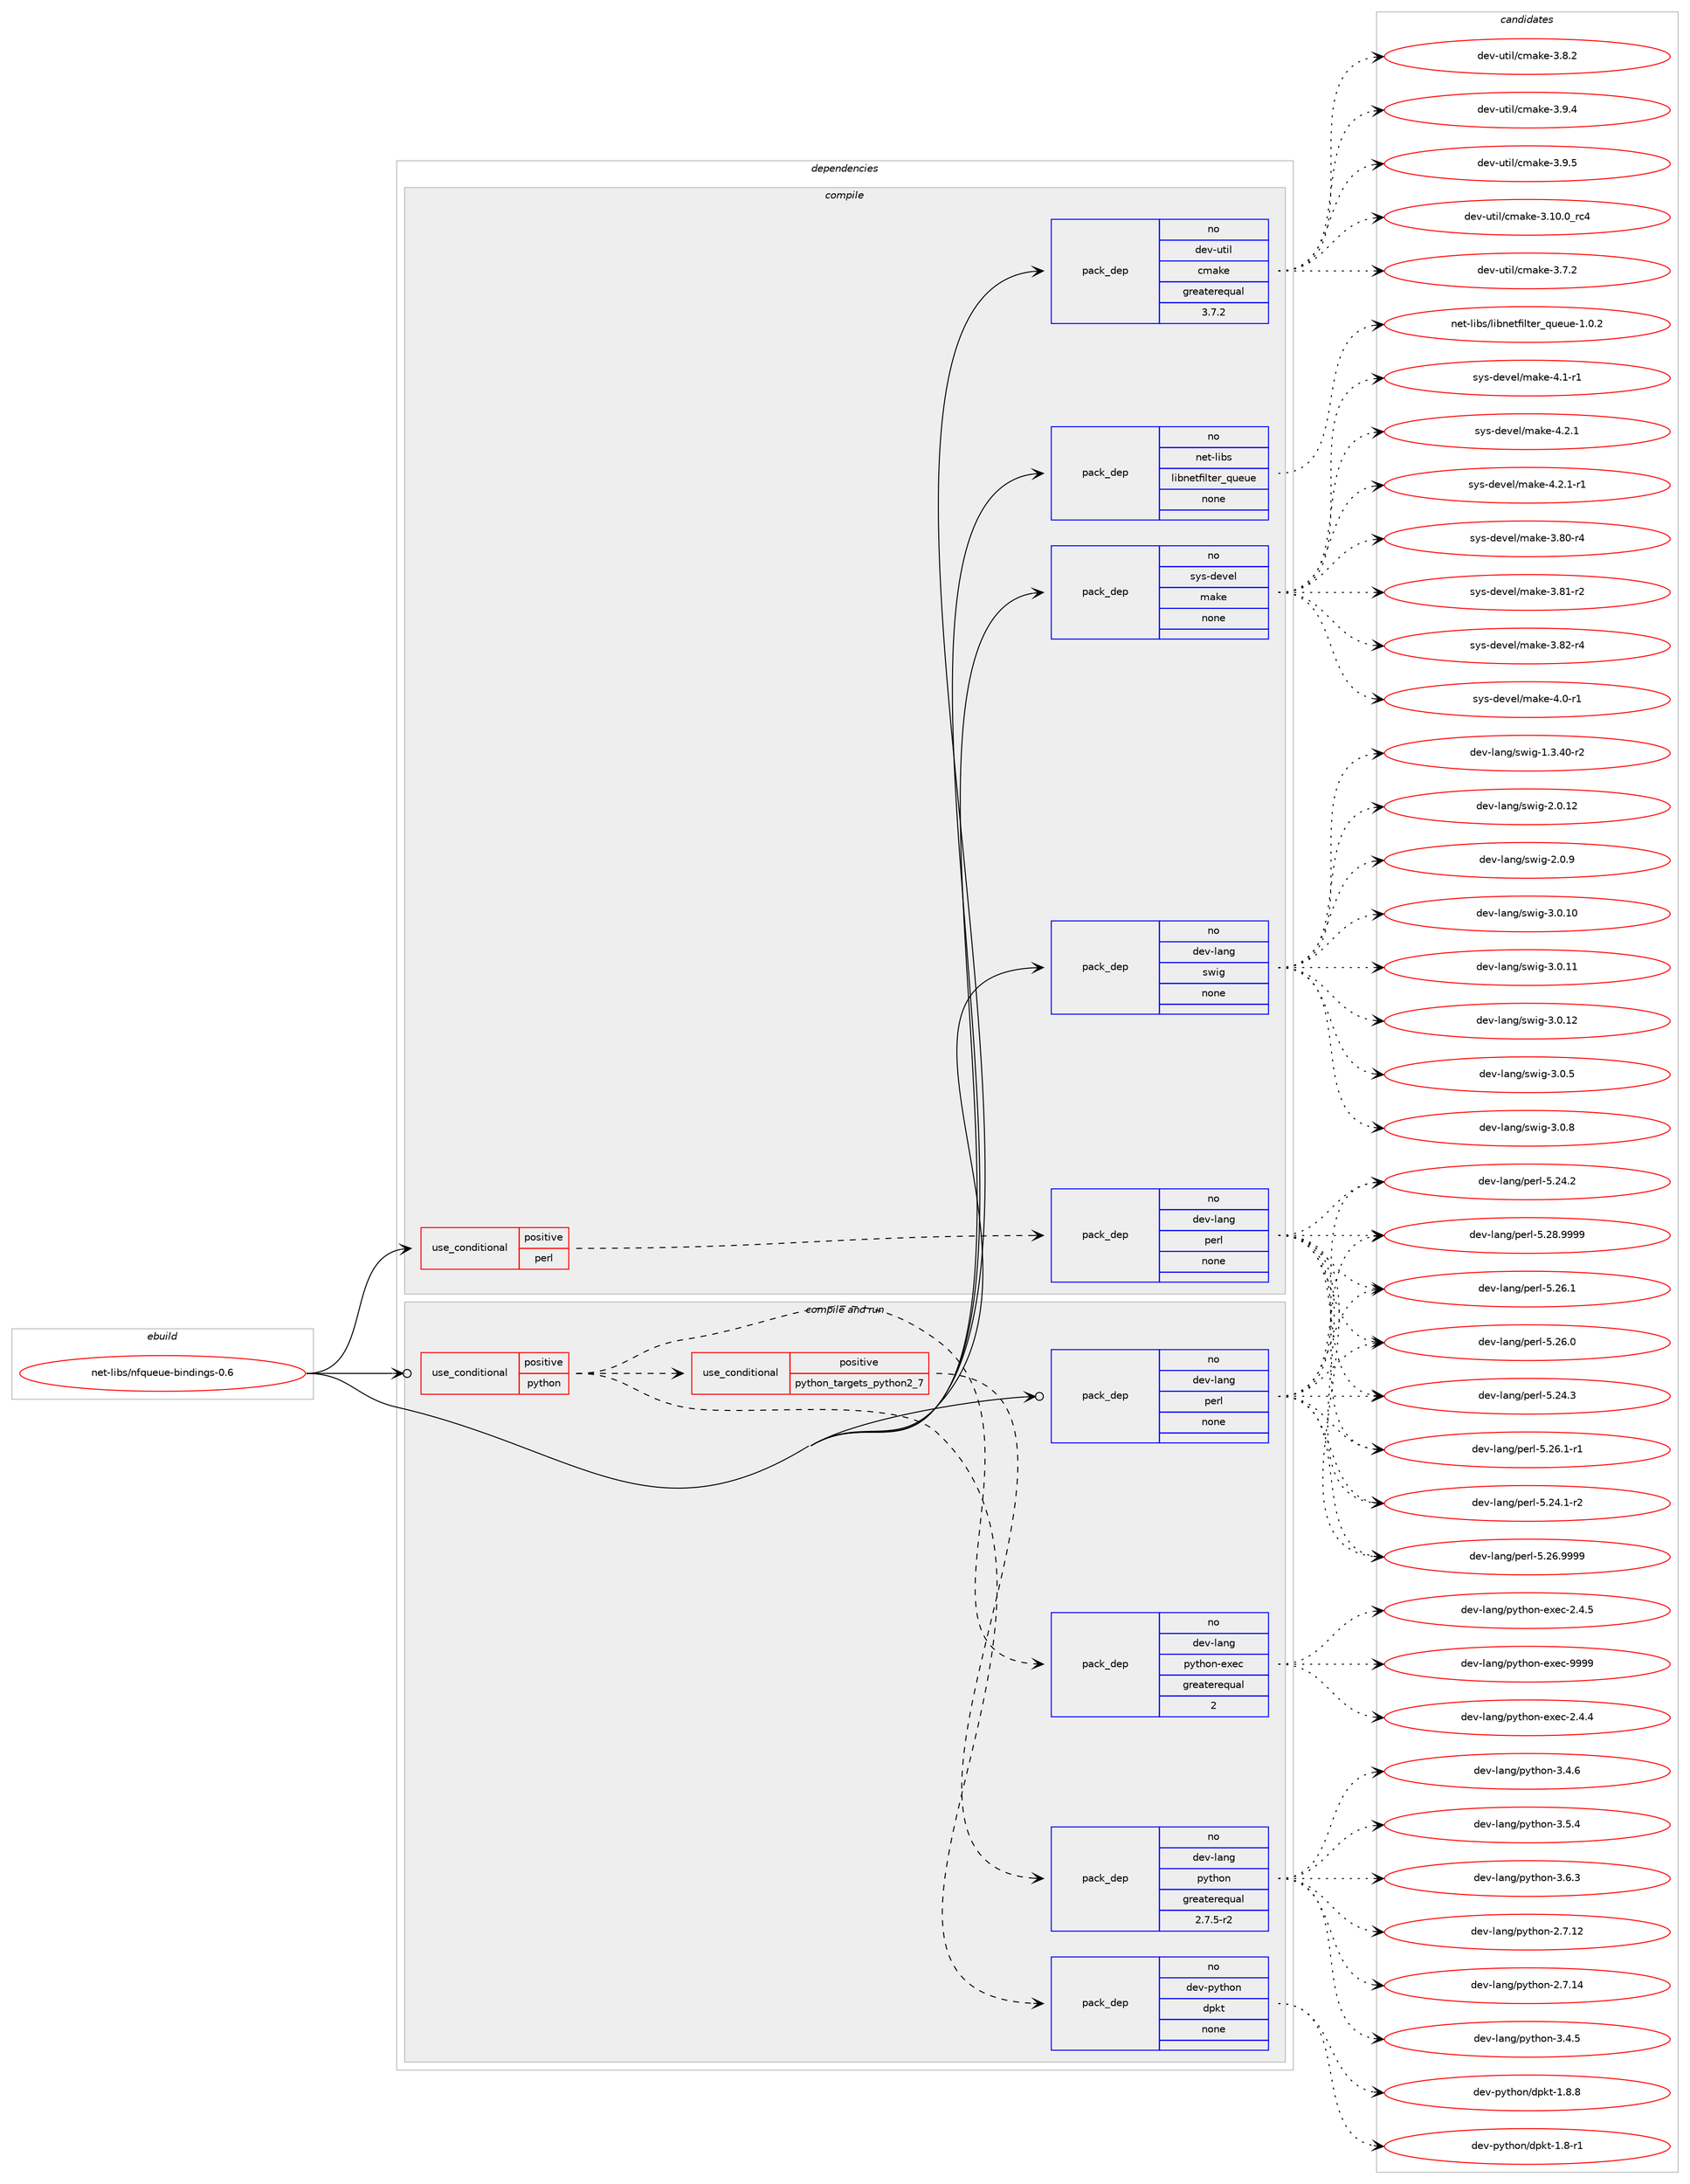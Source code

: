 digraph prolog {

# *************
# Graph options
# *************

newrank=true;
concentrate=true;
compound=true;
graph [rankdir=LR,fontname=Helvetica,fontsize=10,ranksep=1.5];#, ranksep=2.5, nodesep=0.2];
edge  [arrowhead=vee];
node  [fontname=Helvetica,fontsize=10];

# **********
# The ebuild
# **********

subgraph cluster_leftcol {
color=gray;
rank=same;
label=<<i>ebuild</i>>;
id [label="net-libs/nfqueue-bindings-0.6", color=red, width=4, href="../net-libs/nfqueue-bindings-0.6.svg"];
}

# ****************
# The dependencies
# ****************

subgraph cluster_midcol {
color=gray;
label=<<i>dependencies</i>>;
subgraph cluster_compile {
fillcolor="#eeeeee";
style=filled;
label=<<i>compile</i>>;
subgraph cond103518 {
dependency418602 [label=<<TABLE BORDER="0" CELLBORDER="1" CELLSPACING="0" CELLPADDING="4"><TR><TD ROWSPAN="3" CELLPADDING="10">use_conditional</TD></TR><TR><TD>positive</TD></TR><TR><TD>perl</TD></TR></TABLE>>, shape=none, color=red];
subgraph pack308062 {
dependency418603 [label=<<TABLE BORDER="0" CELLBORDER="1" CELLSPACING="0" CELLPADDING="4" WIDTH="220"><TR><TD ROWSPAN="6" CELLPADDING="30">pack_dep</TD></TR><TR><TD WIDTH="110">no</TD></TR><TR><TD>dev-lang</TD></TR><TR><TD>perl</TD></TR><TR><TD>none</TD></TR><TR><TD></TD></TR></TABLE>>, shape=none, color=blue];
}
dependency418602:e -> dependency418603:w [weight=20,style="dashed",arrowhead="vee"];
}
id:e -> dependency418602:w [weight=20,style="solid",arrowhead="vee"];
subgraph pack308063 {
dependency418604 [label=<<TABLE BORDER="0" CELLBORDER="1" CELLSPACING="0" CELLPADDING="4" WIDTH="220"><TR><TD ROWSPAN="6" CELLPADDING="30">pack_dep</TD></TR><TR><TD WIDTH="110">no</TD></TR><TR><TD>dev-lang</TD></TR><TR><TD>swig</TD></TR><TR><TD>none</TD></TR><TR><TD></TD></TR></TABLE>>, shape=none, color=blue];
}
id:e -> dependency418604:w [weight=20,style="solid",arrowhead="vee"];
subgraph pack308064 {
dependency418605 [label=<<TABLE BORDER="0" CELLBORDER="1" CELLSPACING="0" CELLPADDING="4" WIDTH="220"><TR><TD ROWSPAN="6" CELLPADDING="30">pack_dep</TD></TR><TR><TD WIDTH="110">no</TD></TR><TR><TD>dev-util</TD></TR><TR><TD>cmake</TD></TR><TR><TD>greaterequal</TD></TR><TR><TD>3.7.2</TD></TR></TABLE>>, shape=none, color=blue];
}
id:e -> dependency418605:w [weight=20,style="solid",arrowhead="vee"];
subgraph pack308065 {
dependency418606 [label=<<TABLE BORDER="0" CELLBORDER="1" CELLSPACING="0" CELLPADDING="4" WIDTH="220"><TR><TD ROWSPAN="6" CELLPADDING="30">pack_dep</TD></TR><TR><TD WIDTH="110">no</TD></TR><TR><TD>net-libs</TD></TR><TR><TD>libnetfilter_queue</TD></TR><TR><TD>none</TD></TR><TR><TD></TD></TR></TABLE>>, shape=none, color=blue];
}
id:e -> dependency418606:w [weight=20,style="solid",arrowhead="vee"];
subgraph pack308066 {
dependency418607 [label=<<TABLE BORDER="0" CELLBORDER="1" CELLSPACING="0" CELLPADDING="4" WIDTH="220"><TR><TD ROWSPAN="6" CELLPADDING="30">pack_dep</TD></TR><TR><TD WIDTH="110">no</TD></TR><TR><TD>sys-devel</TD></TR><TR><TD>make</TD></TR><TR><TD>none</TD></TR><TR><TD></TD></TR></TABLE>>, shape=none, color=blue];
}
id:e -> dependency418607:w [weight=20,style="solid",arrowhead="vee"];
}
subgraph cluster_compileandrun {
fillcolor="#eeeeee";
style=filled;
label=<<i>compile and run</i>>;
subgraph cond103519 {
dependency418608 [label=<<TABLE BORDER="0" CELLBORDER="1" CELLSPACING="0" CELLPADDING="4"><TR><TD ROWSPAN="3" CELLPADDING="10">use_conditional</TD></TR><TR><TD>positive</TD></TR><TR><TD>python</TD></TR></TABLE>>, shape=none, color=red];
subgraph pack308067 {
dependency418609 [label=<<TABLE BORDER="0" CELLBORDER="1" CELLSPACING="0" CELLPADDING="4" WIDTH="220"><TR><TD ROWSPAN="6" CELLPADDING="30">pack_dep</TD></TR><TR><TD WIDTH="110">no</TD></TR><TR><TD>dev-python</TD></TR><TR><TD>dpkt</TD></TR><TR><TD>none</TD></TR><TR><TD></TD></TR></TABLE>>, shape=none, color=blue];
}
dependency418608:e -> dependency418609:w [weight=20,style="dashed",arrowhead="vee"];
subgraph cond103520 {
dependency418610 [label=<<TABLE BORDER="0" CELLBORDER="1" CELLSPACING="0" CELLPADDING="4"><TR><TD ROWSPAN="3" CELLPADDING="10">use_conditional</TD></TR><TR><TD>positive</TD></TR><TR><TD>python_targets_python2_7</TD></TR></TABLE>>, shape=none, color=red];
subgraph pack308068 {
dependency418611 [label=<<TABLE BORDER="0" CELLBORDER="1" CELLSPACING="0" CELLPADDING="4" WIDTH="220"><TR><TD ROWSPAN="6" CELLPADDING="30">pack_dep</TD></TR><TR><TD WIDTH="110">no</TD></TR><TR><TD>dev-lang</TD></TR><TR><TD>python</TD></TR><TR><TD>greaterequal</TD></TR><TR><TD>2.7.5-r2</TD></TR></TABLE>>, shape=none, color=blue];
}
dependency418610:e -> dependency418611:w [weight=20,style="dashed",arrowhead="vee"];
}
dependency418608:e -> dependency418610:w [weight=20,style="dashed",arrowhead="vee"];
subgraph pack308069 {
dependency418612 [label=<<TABLE BORDER="0" CELLBORDER="1" CELLSPACING="0" CELLPADDING="4" WIDTH="220"><TR><TD ROWSPAN="6" CELLPADDING="30">pack_dep</TD></TR><TR><TD WIDTH="110">no</TD></TR><TR><TD>dev-lang</TD></TR><TR><TD>python-exec</TD></TR><TR><TD>greaterequal</TD></TR><TR><TD>2</TD></TR></TABLE>>, shape=none, color=blue];
}
dependency418608:e -> dependency418612:w [weight=20,style="dashed",arrowhead="vee"];
}
id:e -> dependency418608:w [weight=20,style="solid",arrowhead="odotvee"];
subgraph pack308070 {
dependency418613 [label=<<TABLE BORDER="0" CELLBORDER="1" CELLSPACING="0" CELLPADDING="4" WIDTH="220"><TR><TD ROWSPAN="6" CELLPADDING="30">pack_dep</TD></TR><TR><TD WIDTH="110">no</TD></TR><TR><TD>dev-lang</TD></TR><TR><TD>perl</TD></TR><TR><TD>none</TD></TR><TR><TD></TD></TR></TABLE>>, shape=none, color=blue];
}
id:e -> dependency418613:w [weight=20,style="solid",arrowhead="odotvee"];
}
subgraph cluster_run {
fillcolor="#eeeeee";
style=filled;
label=<<i>run</i>>;
}
}

# **************
# The candidates
# **************

subgraph cluster_choices {
rank=same;
color=gray;
label=<<i>candidates</i>>;

subgraph choice308062 {
color=black;
nodesep=1;
choice100101118451089711010347112101114108455346505246494511450 [label="dev-lang/perl-5.24.1-r2", color=red, width=4,href="../dev-lang/perl-5.24.1-r2.svg"];
choice10010111845108971101034711210111410845534650524650 [label="dev-lang/perl-5.24.2", color=red, width=4,href="../dev-lang/perl-5.24.2.svg"];
choice10010111845108971101034711210111410845534650524651 [label="dev-lang/perl-5.24.3", color=red, width=4,href="../dev-lang/perl-5.24.3.svg"];
choice10010111845108971101034711210111410845534650544648 [label="dev-lang/perl-5.26.0", color=red, width=4,href="../dev-lang/perl-5.26.0.svg"];
choice10010111845108971101034711210111410845534650544649 [label="dev-lang/perl-5.26.1", color=red, width=4,href="../dev-lang/perl-5.26.1.svg"];
choice100101118451089711010347112101114108455346505446494511449 [label="dev-lang/perl-5.26.1-r1", color=red, width=4,href="../dev-lang/perl-5.26.1-r1.svg"];
choice10010111845108971101034711210111410845534650544657575757 [label="dev-lang/perl-5.26.9999", color=red, width=4,href="../dev-lang/perl-5.26.9999.svg"];
choice10010111845108971101034711210111410845534650564657575757 [label="dev-lang/perl-5.28.9999", color=red, width=4,href="../dev-lang/perl-5.28.9999.svg"];
dependency418603:e -> choice100101118451089711010347112101114108455346505246494511450:w [style=dotted,weight="100"];
dependency418603:e -> choice10010111845108971101034711210111410845534650524650:w [style=dotted,weight="100"];
dependency418603:e -> choice10010111845108971101034711210111410845534650524651:w [style=dotted,weight="100"];
dependency418603:e -> choice10010111845108971101034711210111410845534650544648:w [style=dotted,weight="100"];
dependency418603:e -> choice10010111845108971101034711210111410845534650544649:w [style=dotted,weight="100"];
dependency418603:e -> choice100101118451089711010347112101114108455346505446494511449:w [style=dotted,weight="100"];
dependency418603:e -> choice10010111845108971101034711210111410845534650544657575757:w [style=dotted,weight="100"];
dependency418603:e -> choice10010111845108971101034711210111410845534650564657575757:w [style=dotted,weight="100"];
}
subgraph choice308063 {
color=black;
nodesep=1;
choice100101118451089711010347115119105103454946514652484511450 [label="dev-lang/swig-1.3.40-r2", color=red, width=4,href="../dev-lang/swig-1.3.40-r2.svg"];
choice10010111845108971101034711511910510345504648464950 [label="dev-lang/swig-2.0.12", color=red, width=4,href="../dev-lang/swig-2.0.12.svg"];
choice100101118451089711010347115119105103455046484657 [label="dev-lang/swig-2.0.9", color=red, width=4,href="../dev-lang/swig-2.0.9.svg"];
choice10010111845108971101034711511910510345514648464948 [label="dev-lang/swig-3.0.10", color=red, width=4,href="../dev-lang/swig-3.0.10.svg"];
choice10010111845108971101034711511910510345514648464949 [label="dev-lang/swig-3.0.11", color=red, width=4,href="../dev-lang/swig-3.0.11.svg"];
choice10010111845108971101034711511910510345514648464950 [label="dev-lang/swig-3.0.12", color=red, width=4,href="../dev-lang/swig-3.0.12.svg"];
choice100101118451089711010347115119105103455146484653 [label="dev-lang/swig-3.0.5", color=red, width=4,href="../dev-lang/swig-3.0.5.svg"];
choice100101118451089711010347115119105103455146484656 [label="dev-lang/swig-3.0.8", color=red, width=4,href="../dev-lang/swig-3.0.8.svg"];
dependency418604:e -> choice100101118451089711010347115119105103454946514652484511450:w [style=dotted,weight="100"];
dependency418604:e -> choice10010111845108971101034711511910510345504648464950:w [style=dotted,weight="100"];
dependency418604:e -> choice100101118451089711010347115119105103455046484657:w [style=dotted,weight="100"];
dependency418604:e -> choice10010111845108971101034711511910510345514648464948:w [style=dotted,weight="100"];
dependency418604:e -> choice10010111845108971101034711511910510345514648464949:w [style=dotted,weight="100"];
dependency418604:e -> choice10010111845108971101034711511910510345514648464950:w [style=dotted,weight="100"];
dependency418604:e -> choice100101118451089711010347115119105103455146484653:w [style=dotted,weight="100"];
dependency418604:e -> choice100101118451089711010347115119105103455146484656:w [style=dotted,weight="100"];
}
subgraph choice308064 {
color=black;
nodesep=1;
choice1001011184511711610510847991099710710145514649484648951149952 [label="dev-util/cmake-3.10.0_rc4", color=red, width=4,href="../dev-util/cmake-3.10.0_rc4.svg"];
choice10010111845117116105108479910997107101455146554650 [label="dev-util/cmake-3.7.2", color=red, width=4,href="../dev-util/cmake-3.7.2.svg"];
choice10010111845117116105108479910997107101455146564650 [label="dev-util/cmake-3.8.2", color=red, width=4,href="../dev-util/cmake-3.8.2.svg"];
choice10010111845117116105108479910997107101455146574652 [label="dev-util/cmake-3.9.4", color=red, width=4,href="../dev-util/cmake-3.9.4.svg"];
choice10010111845117116105108479910997107101455146574653 [label="dev-util/cmake-3.9.5", color=red, width=4,href="../dev-util/cmake-3.9.5.svg"];
dependency418605:e -> choice1001011184511711610510847991099710710145514649484648951149952:w [style=dotted,weight="100"];
dependency418605:e -> choice10010111845117116105108479910997107101455146554650:w [style=dotted,weight="100"];
dependency418605:e -> choice10010111845117116105108479910997107101455146564650:w [style=dotted,weight="100"];
dependency418605:e -> choice10010111845117116105108479910997107101455146574652:w [style=dotted,weight="100"];
dependency418605:e -> choice10010111845117116105108479910997107101455146574653:w [style=dotted,weight="100"];
}
subgraph choice308065 {
color=black;
nodesep=1;
choice1101011164510810598115471081059811010111610210510811610111495113117101117101454946484650 [label="net-libs/libnetfilter_queue-1.0.2", color=red, width=4,href="../net-libs/libnetfilter_queue-1.0.2.svg"];
dependency418606:e -> choice1101011164510810598115471081059811010111610210510811610111495113117101117101454946484650:w [style=dotted,weight="100"];
}
subgraph choice308066 {
color=black;
nodesep=1;
choice11512111545100101118101108471099710710145514656484511452 [label="sys-devel/make-3.80-r4", color=red, width=4,href="../sys-devel/make-3.80-r4.svg"];
choice11512111545100101118101108471099710710145514656494511450 [label="sys-devel/make-3.81-r2", color=red, width=4,href="../sys-devel/make-3.81-r2.svg"];
choice11512111545100101118101108471099710710145514656504511452 [label="sys-devel/make-3.82-r4", color=red, width=4,href="../sys-devel/make-3.82-r4.svg"];
choice115121115451001011181011084710997107101455246484511449 [label="sys-devel/make-4.0-r1", color=red, width=4,href="../sys-devel/make-4.0-r1.svg"];
choice115121115451001011181011084710997107101455246494511449 [label="sys-devel/make-4.1-r1", color=red, width=4,href="../sys-devel/make-4.1-r1.svg"];
choice115121115451001011181011084710997107101455246504649 [label="sys-devel/make-4.2.1", color=red, width=4,href="../sys-devel/make-4.2.1.svg"];
choice1151211154510010111810110847109971071014552465046494511449 [label="sys-devel/make-4.2.1-r1", color=red, width=4,href="../sys-devel/make-4.2.1-r1.svg"];
dependency418607:e -> choice11512111545100101118101108471099710710145514656484511452:w [style=dotted,weight="100"];
dependency418607:e -> choice11512111545100101118101108471099710710145514656494511450:w [style=dotted,weight="100"];
dependency418607:e -> choice11512111545100101118101108471099710710145514656504511452:w [style=dotted,weight="100"];
dependency418607:e -> choice115121115451001011181011084710997107101455246484511449:w [style=dotted,weight="100"];
dependency418607:e -> choice115121115451001011181011084710997107101455246494511449:w [style=dotted,weight="100"];
dependency418607:e -> choice115121115451001011181011084710997107101455246504649:w [style=dotted,weight="100"];
dependency418607:e -> choice1151211154510010111810110847109971071014552465046494511449:w [style=dotted,weight="100"];
}
subgraph choice308067 {
color=black;
nodesep=1;
choice1001011184511212111610411111047100112107116454946564511449 [label="dev-python/dpkt-1.8-r1", color=red, width=4,href="../dev-python/dpkt-1.8-r1.svg"];
choice1001011184511212111610411111047100112107116454946564656 [label="dev-python/dpkt-1.8.8", color=red, width=4,href="../dev-python/dpkt-1.8.8.svg"];
dependency418609:e -> choice1001011184511212111610411111047100112107116454946564511449:w [style=dotted,weight="100"];
dependency418609:e -> choice1001011184511212111610411111047100112107116454946564656:w [style=dotted,weight="100"];
}
subgraph choice308068 {
color=black;
nodesep=1;
choice10010111845108971101034711212111610411111045504655464950 [label="dev-lang/python-2.7.12", color=red, width=4,href="../dev-lang/python-2.7.12.svg"];
choice10010111845108971101034711212111610411111045504655464952 [label="dev-lang/python-2.7.14", color=red, width=4,href="../dev-lang/python-2.7.14.svg"];
choice100101118451089711010347112121116104111110455146524653 [label="dev-lang/python-3.4.5", color=red, width=4,href="../dev-lang/python-3.4.5.svg"];
choice100101118451089711010347112121116104111110455146524654 [label="dev-lang/python-3.4.6", color=red, width=4,href="../dev-lang/python-3.4.6.svg"];
choice100101118451089711010347112121116104111110455146534652 [label="dev-lang/python-3.5.4", color=red, width=4,href="../dev-lang/python-3.5.4.svg"];
choice100101118451089711010347112121116104111110455146544651 [label="dev-lang/python-3.6.3", color=red, width=4,href="../dev-lang/python-3.6.3.svg"];
dependency418611:e -> choice10010111845108971101034711212111610411111045504655464950:w [style=dotted,weight="100"];
dependency418611:e -> choice10010111845108971101034711212111610411111045504655464952:w [style=dotted,weight="100"];
dependency418611:e -> choice100101118451089711010347112121116104111110455146524653:w [style=dotted,weight="100"];
dependency418611:e -> choice100101118451089711010347112121116104111110455146524654:w [style=dotted,weight="100"];
dependency418611:e -> choice100101118451089711010347112121116104111110455146534652:w [style=dotted,weight="100"];
dependency418611:e -> choice100101118451089711010347112121116104111110455146544651:w [style=dotted,weight="100"];
}
subgraph choice308069 {
color=black;
nodesep=1;
choice1001011184510897110103471121211161041111104510112010199455046524652 [label="dev-lang/python-exec-2.4.4", color=red, width=4,href="../dev-lang/python-exec-2.4.4.svg"];
choice1001011184510897110103471121211161041111104510112010199455046524653 [label="dev-lang/python-exec-2.4.5", color=red, width=4,href="../dev-lang/python-exec-2.4.5.svg"];
choice10010111845108971101034711212111610411111045101120101994557575757 [label="dev-lang/python-exec-9999", color=red, width=4,href="../dev-lang/python-exec-9999.svg"];
dependency418612:e -> choice1001011184510897110103471121211161041111104510112010199455046524652:w [style=dotted,weight="100"];
dependency418612:e -> choice1001011184510897110103471121211161041111104510112010199455046524653:w [style=dotted,weight="100"];
dependency418612:e -> choice10010111845108971101034711212111610411111045101120101994557575757:w [style=dotted,weight="100"];
}
subgraph choice308070 {
color=black;
nodesep=1;
choice100101118451089711010347112101114108455346505246494511450 [label="dev-lang/perl-5.24.1-r2", color=red, width=4,href="../dev-lang/perl-5.24.1-r2.svg"];
choice10010111845108971101034711210111410845534650524650 [label="dev-lang/perl-5.24.2", color=red, width=4,href="../dev-lang/perl-5.24.2.svg"];
choice10010111845108971101034711210111410845534650524651 [label="dev-lang/perl-5.24.3", color=red, width=4,href="../dev-lang/perl-5.24.3.svg"];
choice10010111845108971101034711210111410845534650544648 [label="dev-lang/perl-5.26.0", color=red, width=4,href="../dev-lang/perl-5.26.0.svg"];
choice10010111845108971101034711210111410845534650544649 [label="dev-lang/perl-5.26.1", color=red, width=4,href="../dev-lang/perl-5.26.1.svg"];
choice100101118451089711010347112101114108455346505446494511449 [label="dev-lang/perl-5.26.1-r1", color=red, width=4,href="../dev-lang/perl-5.26.1-r1.svg"];
choice10010111845108971101034711210111410845534650544657575757 [label="dev-lang/perl-5.26.9999", color=red, width=4,href="../dev-lang/perl-5.26.9999.svg"];
choice10010111845108971101034711210111410845534650564657575757 [label="dev-lang/perl-5.28.9999", color=red, width=4,href="../dev-lang/perl-5.28.9999.svg"];
dependency418613:e -> choice100101118451089711010347112101114108455346505246494511450:w [style=dotted,weight="100"];
dependency418613:e -> choice10010111845108971101034711210111410845534650524650:w [style=dotted,weight="100"];
dependency418613:e -> choice10010111845108971101034711210111410845534650524651:w [style=dotted,weight="100"];
dependency418613:e -> choice10010111845108971101034711210111410845534650544648:w [style=dotted,weight="100"];
dependency418613:e -> choice10010111845108971101034711210111410845534650544649:w [style=dotted,weight="100"];
dependency418613:e -> choice100101118451089711010347112101114108455346505446494511449:w [style=dotted,weight="100"];
dependency418613:e -> choice10010111845108971101034711210111410845534650544657575757:w [style=dotted,weight="100"];
dependency418613:e -> choice10010111845108971101034711210111410845534650564657575757:w [style=dotted,weight="100"];
}
}

}

